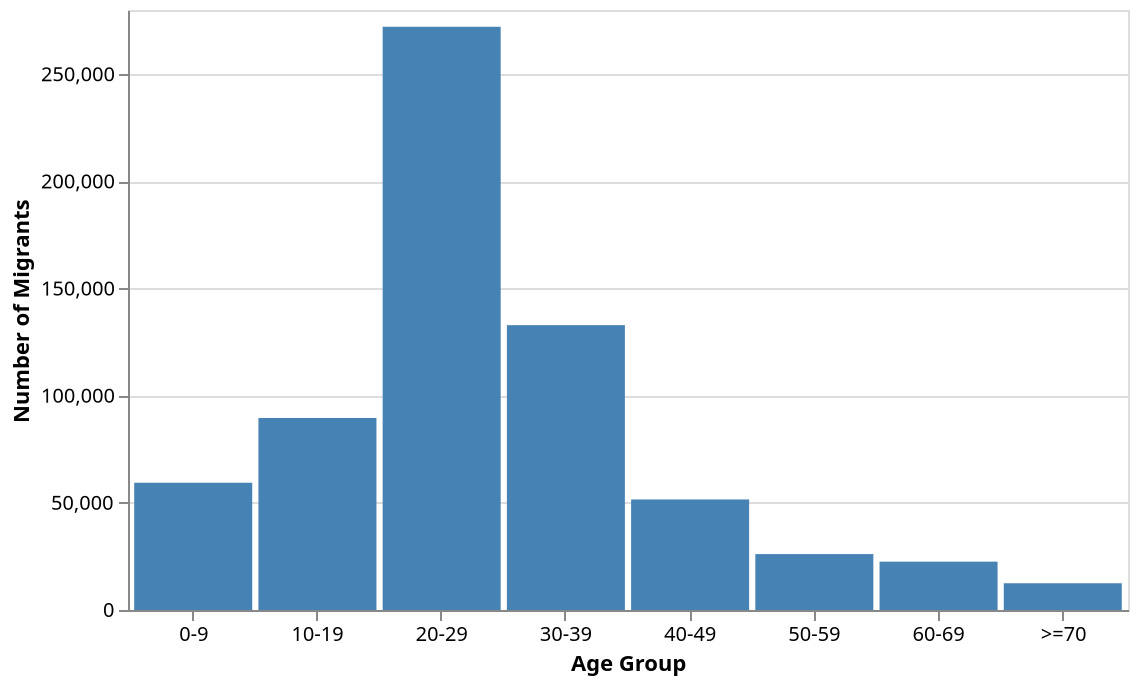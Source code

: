 {
  "$schema": "https://vega.github.io/schema/vega-lite/v6.json",
  "description": "Migrants in Australia by age group",
  "width": 500,
  "height": 300,
  "data": {
    "values": [
      {"category": "0-9", "amount": 59390},
      {"category": "10-19", "amount": 89610},
      {"category": "20-29", "amount": 272180},
      {"category": "30-39", "amount": 132930},
      {"category": "40-49", "amount": 51580},
      {"category": "50-59", "amount": 26090},
      {"category": "60-69", "amount": 22560},
      {"category": ">=70", "amount": 12480}
    ]
  },
  "params": [
    {
      "name": "highlight",
      "select": {
        "type": "point",
        "fields": ["category"],
        "on": "pointerover",
        "clear": "pointerout"
      }
    }
  ],
  "mark": {"type": "bar"},
  "encoding": {
    "x": {
      "field": "category",
      "type": "nominal",
      "axis": {"title": "Age Group",
      "labelAngle": 0}
    },
    "y": {
      "field": "amount",
      "type": "quantitative",
      "axis": {"title": "Number of Migrants"}
    },
    "color": {
      "condition": {"param": "highlight", "value": "steelblue"},
      "value": "grey"
    },
    "tooltip":[
      {"field":"category", "type": "nominal", "title": "Age Group"},
      {"field": "amount","type":"quantitative", "title":"No. of migrants","format": ","}
    ]
  },
  "config": {
    "bar": {"binSpacing": 0},
    "scale": {"bandPaddingInner": 0.05, "bandPaddingOuter": 0.05}
  }
}